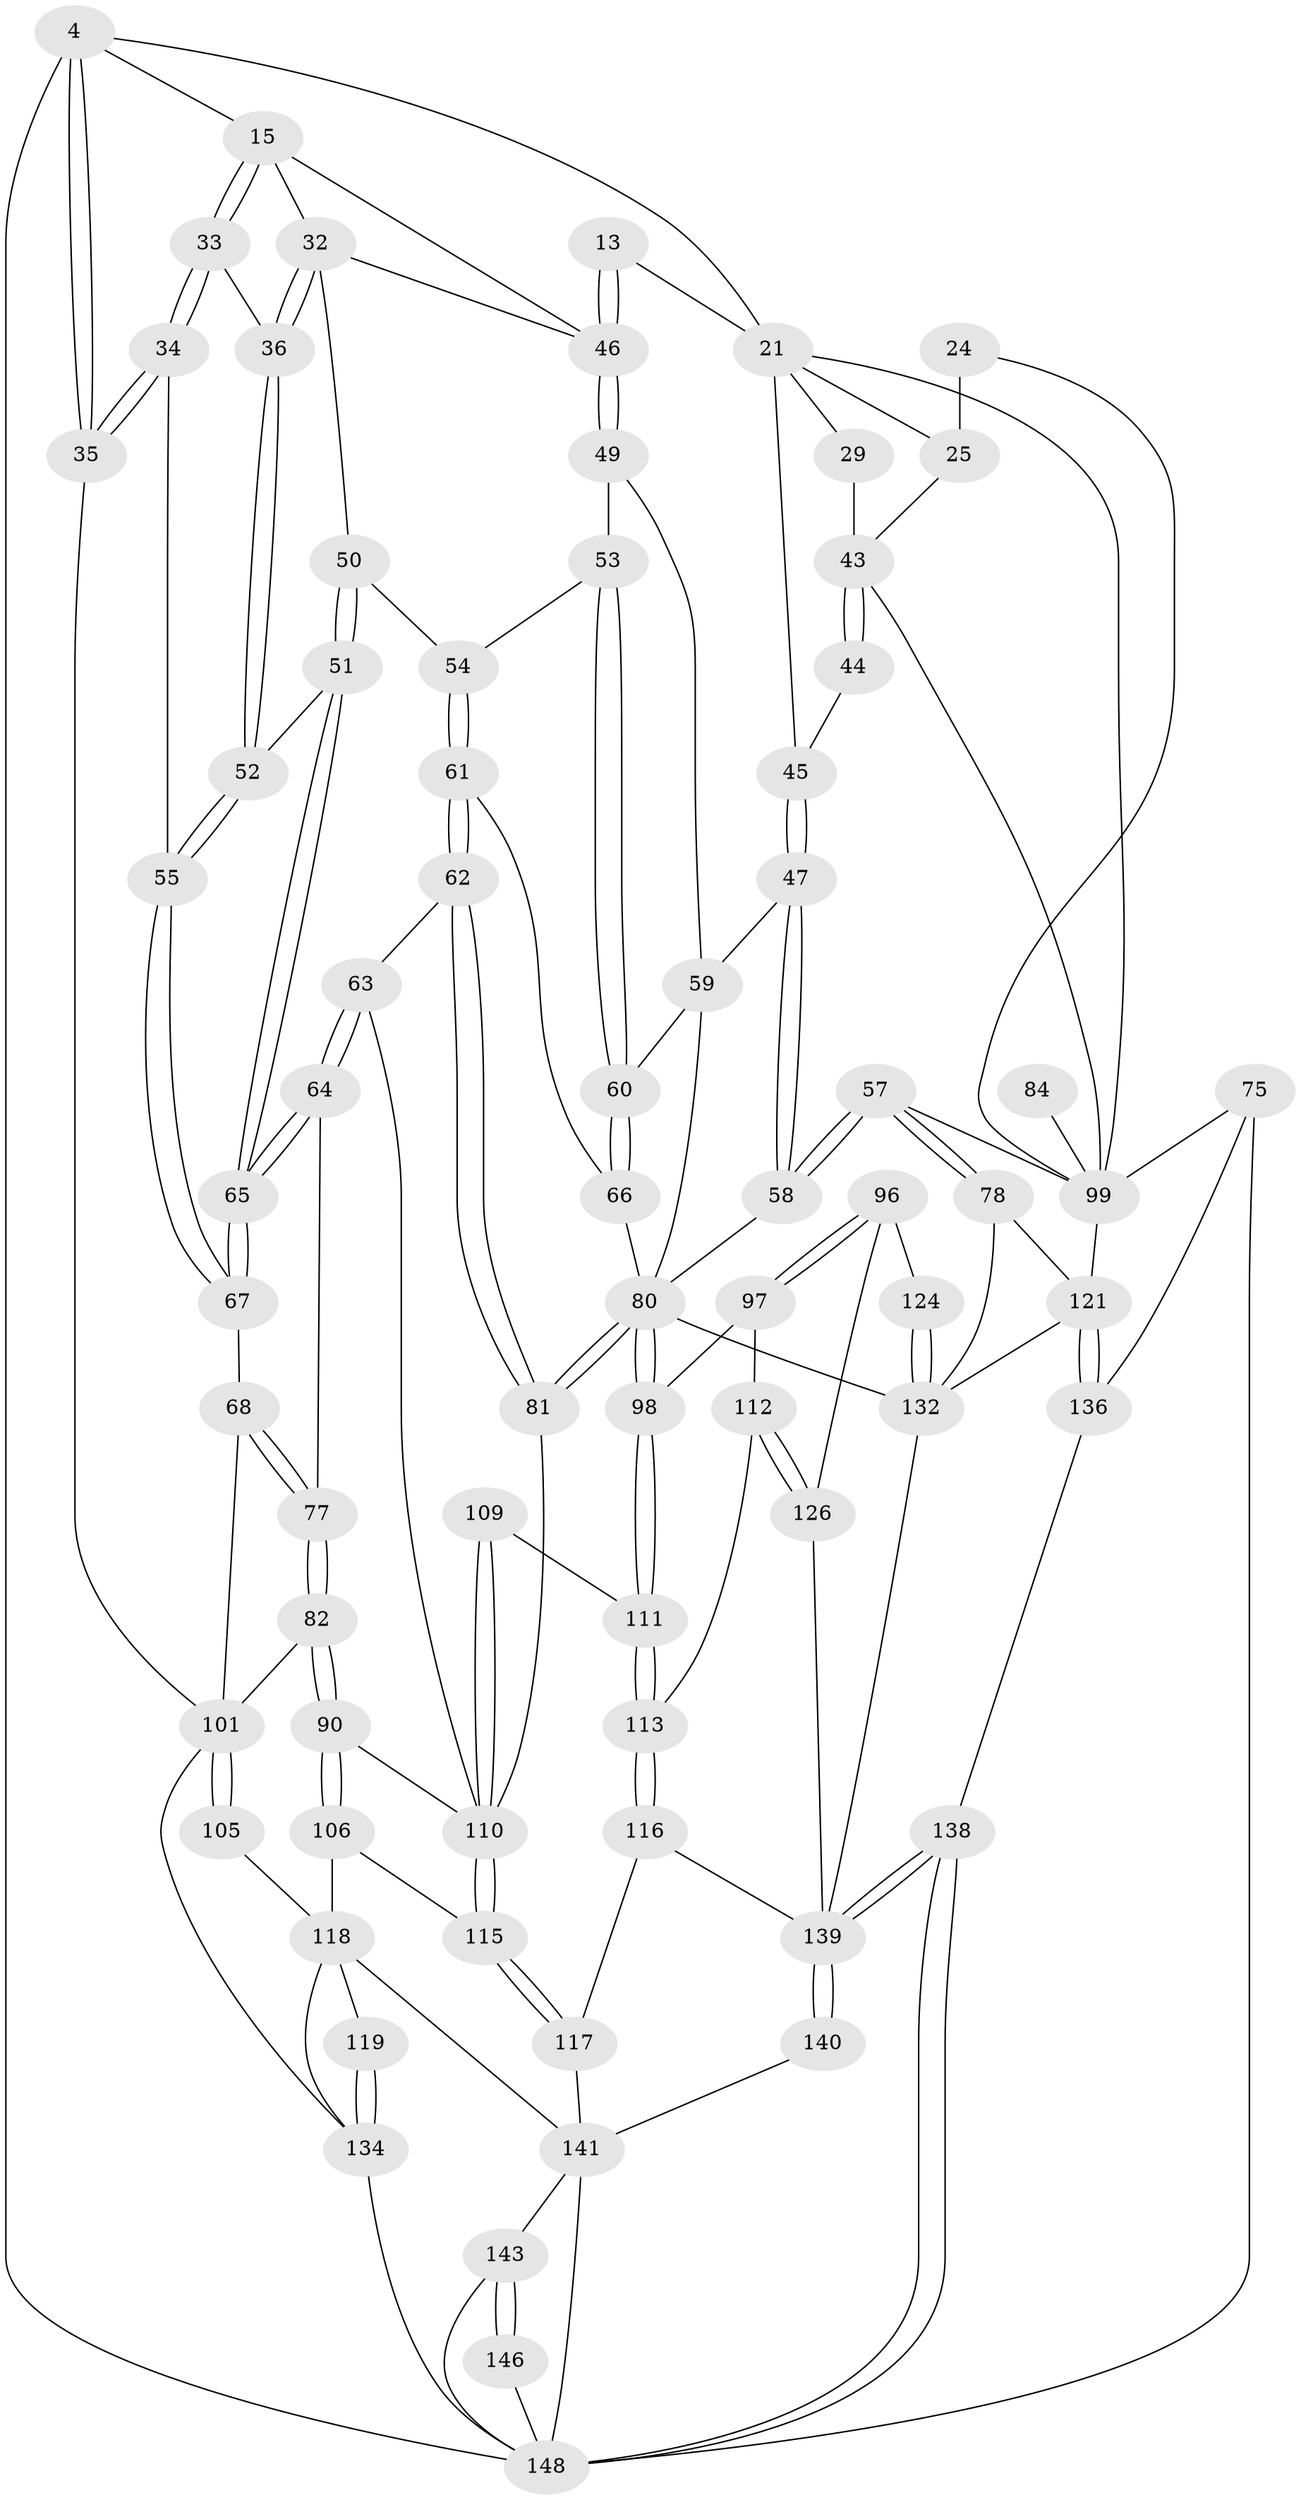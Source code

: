 // original degree distribution, {3: 0.02702702702702703, 5: 0.5540540540540541, 6: 0.21621621621621623, 4: 0.20270270270270271}
// Generated by graph-tools (version 1.1) at 2025/02/03/09/25 05:02:01]
// undirected, 74 vertices, 169 edges
graph export_dot {
graph [start="1"]
  node [color=gray90,style=filled];
  4 [pos="+0+0",super="+3"];
  13 [pos="+0.6235709445431858+0.11717675420530868",super="+7"];
  15 [pos="+0.16963097549557077+0",super="+5+14"];
  21 [pos="+1+0",super="+18+10+12"];
  24 [pos="+0.9269862543128452+0.10461663924419798"];
  25 [pos="+0.8828192732481869+0.1301870917981628",super="+20"];
  29 [pos="+0.8592037758024692+0.16360832131187264",super="+26+27"];
  32 [pos="+0.3242372316518389+0.09554926305837935",super="+31"];
  33 [pos="+0.1695422543851008+0"];
  34 [pos="+0+0.2648425963159205"];
  35 [pos="+0+0.27881043685944146"];
  36 [pos="+0.19928970469095325+0.20487622472690087"];
  43 [pos="+0.7605121055161957+0.20227988777529804",super="+39+42+28"];
  44 [pos="+0.738290241865732+0.22717906002222735"];
  45 [pos="+0.6999480704535177+0.23318524749020658"];
  46 [pos="+0.5374762675120767+0.23621933414364718",super="+30+9"];
  47 [pos="+0.6429274902636138+0.3284034885033584"];
  49 [pos="+0.5463625701672074+0.27329778233318897"];
  50 [pos="+0.34073479912185023+0.257631544452364"];
  51 [pos="+0.23979638543070667+0.26568129633700377"];
  52 [pos="+0.19727601824664132+0.2508489395051594"];
  53 [pos="+0.4445756205767704+0.3133801244150559"];
  54 [pos="+0.3801496644692833+0.2986326370524933"];
  55 [pos="+0.11188343488853164+0.2839100224411784"];
  57 [pos="+0.7358071518161752+0.43496987356612893"];
  58 [pos="+0.6432159772345604+0.3290259327443636"];
  59 [pos="+0.4851076628990299+0.4071218338308637",super="+48"];
  60 [pos="+0.48275792127248335+0.4066271122505081"];
  61 [pos="+0.36673416415342686+0.4584640384884771"];
  62 [pos="+0.30200123090641745+0.5053617337375748"];
  63 [pos="+0.30075466098595177+0.5055177241712312"];
  64 [pos="+0.2845445351093299+0.49865070504291276"];
  65 [pos="+0.2836918539985476+0.49727174382691974"];
  66 [pos="+0.4130898607168293+0.4589021060417778"];
  67 [pos="+0.13269165020975335+0.4043313242760882"];
  68 [pos="+0.10468612322363616+0.462793151537991"];
  75 [pos="+1+0.810220342061032"];
  77 [pos="+0.2582831206306908+0.5104225909112277"];
  78 [pos="+0.6090001262302039+0.5411507272233647"];
  80 [pos="+0.4966241229879176+0.5986247315834603",super="+73+72+71"];
  81 [pos="+0.4068614584606737+0.5932164397926124"];
  82 [pos="+0.1303569927140022+0.5768498182495431"];
  84 [pos="+0.8142285333832324+0.48903196147820066"];
  90 [pos="+0.19993442027394148+0.6734910415774868"];
  96 [pos="+0.6054569072675199+0.7413102430636921"];
  97 [pos="+0.5024317406124941+0.6313793872939968"];
  98 [pos="+0.501513864014937+0.6294871746045202"];
  99 [pos="+0.8406941260655721+0.7223626892641809",super="+85+87"];
  101 [pos="+0+0.6337698392158367",super="+70+69+83"];
  105 [pos="+0.04873744456857835+0.6351933699026382"];
  106 [pos="+0.18641768619527674+0.7223375155287087"];
  109 [pos="+0.3653730057828261+0.6960139279623522"];
  110 [pos="+0.33342753394093066+0.7060566708758499",super="+89+88+91"];
  111 [pos="+0.39537611690108015+0.7073166192138839"];
  112 [pos="+0.45339540956129487+0.7601053693938681"];
  113 [pos="+0.4447844368869515+0.7625480537100511"];
  115 [pos="+0.30568450644956724+0.771103074955634"];
  116 [pos="+0.40566416285561485+0.8353544691518999"];
  117 [pos="+0.31619570081285714+0.835933681732434"];
  118 [pos="+0.13563953370985968+0.7769094052500429",super="+108"];
  119 [pos="+0.10341501638815294+0.7873512275064012"];
  121 [pos="+0.8125013664051082+0.8410626344164598",super="+120"];
  124 [pos="+0.6342053700174173+0.8473981645402767",super="+95"];
  126 [pos="+0.535966485091776+0.7729212001736906"];
  132 [pos="+0.6371380951499066+0.9653065787107484",super="+122+123+94"];
  134 [pos="+0+0.9427552147161137",super="+114"];
  136 [pos="+0.8692137537895009+0.9566210507451883",super="+125"];
  138 [pos="+0.6636644745018878+1",super="+137"];
  139 [pos="+0.6385953958767188+1",super="+133+127+128"];
  140 [pos="+0.422845457718702+0.9448783468430415"];
  141 [pos="+0.3490734375062765+0.9856840552771282",super="+130+131"];
  143 [pos="+0.10444588262112842+0.9286845629749971",super="+142"];
  146 [pos="+0.22464085744753856+1"];
  148 [pos="+0.2563074989833656+1",super="+147+104"];
  4 -- 35;
  4 -- 35;
  4 -- 21 [weight=2];
  4 -- 15;
  4 -- 148 [weight=2];
  13 -- 46 [weight=2];
  13 -- 46;
  13 -- 21 [weight=2];
  15 -- 33;
  15 -- 33;
  15 -- 46 [weight=2];
  15 -- 32;
  21 -- 25;
  21 -- 29 [weight=2];
  21 -- 45;
  21 -- 99;
  24 -- 25 [weight=2];
  24 -- 99;
  25 -- 43;
  29 -- 43 [weight=3];
  32 -- 36;
  32 -- 36;
  32 -- 50;
  32 -- 46;
  33 -- 34;
  33 -- 34;
  33 -- 36;
  34 -- 35;
  34 -- 35;
  34 -- 55;
  35 -- 101;
  36 -- 52;
  36 -- 52;
  43 -- 44 [weight=2];
  43 -- 44;
  43 -- 99 [weight=2];
  44 -- 45;
  45 -- 47;
  45 -- 47;
  46 -- 49;
  46 -- 49;
  47 -- 58;
  47 -- 58;
  47 -- 59;
  49 -- 53;
  49 -- 59;
  50 -- 51;
  50 -- 51;
  50 -- 54;
  51 -- 52;
  51 -- 65;
  51 -- 65;
  52 -- 55;
  52 -- 55;
  53 -- 54;
  53 -- 60;
  53 -- 60;
  54 -- 61;
  54 -- 61;
  55 -- 67;
  55 -- 67;
  57 -- 58;
  57 -- 58;
  57 -- 78;
  57 -- 78;
  57 -- 99;
  58 -- 80;
  59 -- 60;
  59 -- 80;
  60 -- 66;
  60 -- 66;
  61 -- 62;
  61 -- 62;
  61 -- 66;
  62 -- 63;
  62 -- 81;
  62 -- 81;
  63 -- 64;
  63 -- 64;
  63 -- 110;
  64 -- 65;
  64 -- 65;
  64 -- 77;
  65 -- 67;
  65 -- 67;
  66 -- 80;
  67 -- 68;
  68 -- 77;
  68 -- 77;
  68 -- 101;
  75 -- 99;
  75 -- 148;
  75 -- 136;
  77 -- 82;
  77 -- 82;
  78 -- 132;
  78 -- 121;
  80 -- 81;
  80 -- 81;
  80 -- 98;
  80 -- 98;
  80 -- 132;
  81 -- 110;
  82 -- 90;
  82 -- 90;
  82 -- 101;
  84 -- 99 [weight=3];
  90 -- 106;
  90 -- 106;
  90 -- 110;
  96 -- 97;
  96 -- 97;
  96 -- 126;
  96 -- 124;
  97 -- 98;
  97 -- 112;
  98 -- 111;
  98 -- 111;
  99 -- 121 [weight=2];
  101 -- 105 [weight=2];
  101 -- 105;
  101 -- 134;
  105 -- 118;
  106 -- 115;
  106 -- 118;
  109 -- 110 [weight=2];
  109 -- 110;
  109 -- 111;
  110 -- 115;
  110 -- 115;
  111 -- 113;
  111 -- 113;
  112 -- 113;
  112 -- 126;
  112 -- 126;
  113 -- 116;
  113 -- 116;
  115 -- 117;
  115 -- 117;
  116 -- 117;
  116 -- 139;
  117 -- 141;
  118 -- 119;
  118 -- 141;
  118 -- 134;
  119 -- 134 [weight=2];
  119 -- 134;
  121 -- 136 [weight=2];
  121 -- 136;
  121 -- 132 [weight=2];
  124 -- 132 [weight=3];
  124 -- 132;
  126 -- 139;
  132 -- 139;
  134 -- 148 [weight=2];
  136 -- 138;
  138 -- 139;
  138 -- 139;
  138 -- 148 [weight=2];
  138 -- 148;
  139 -- 140 [weight=2];
  139 -- 140;
  140 -- 141;
  141 -- 148 [weight=2];
  141 -- 143;
  143 -- 146 [weight=2];
  143 -- 146;
  143 -- 148;
  146 -- 148;
}
